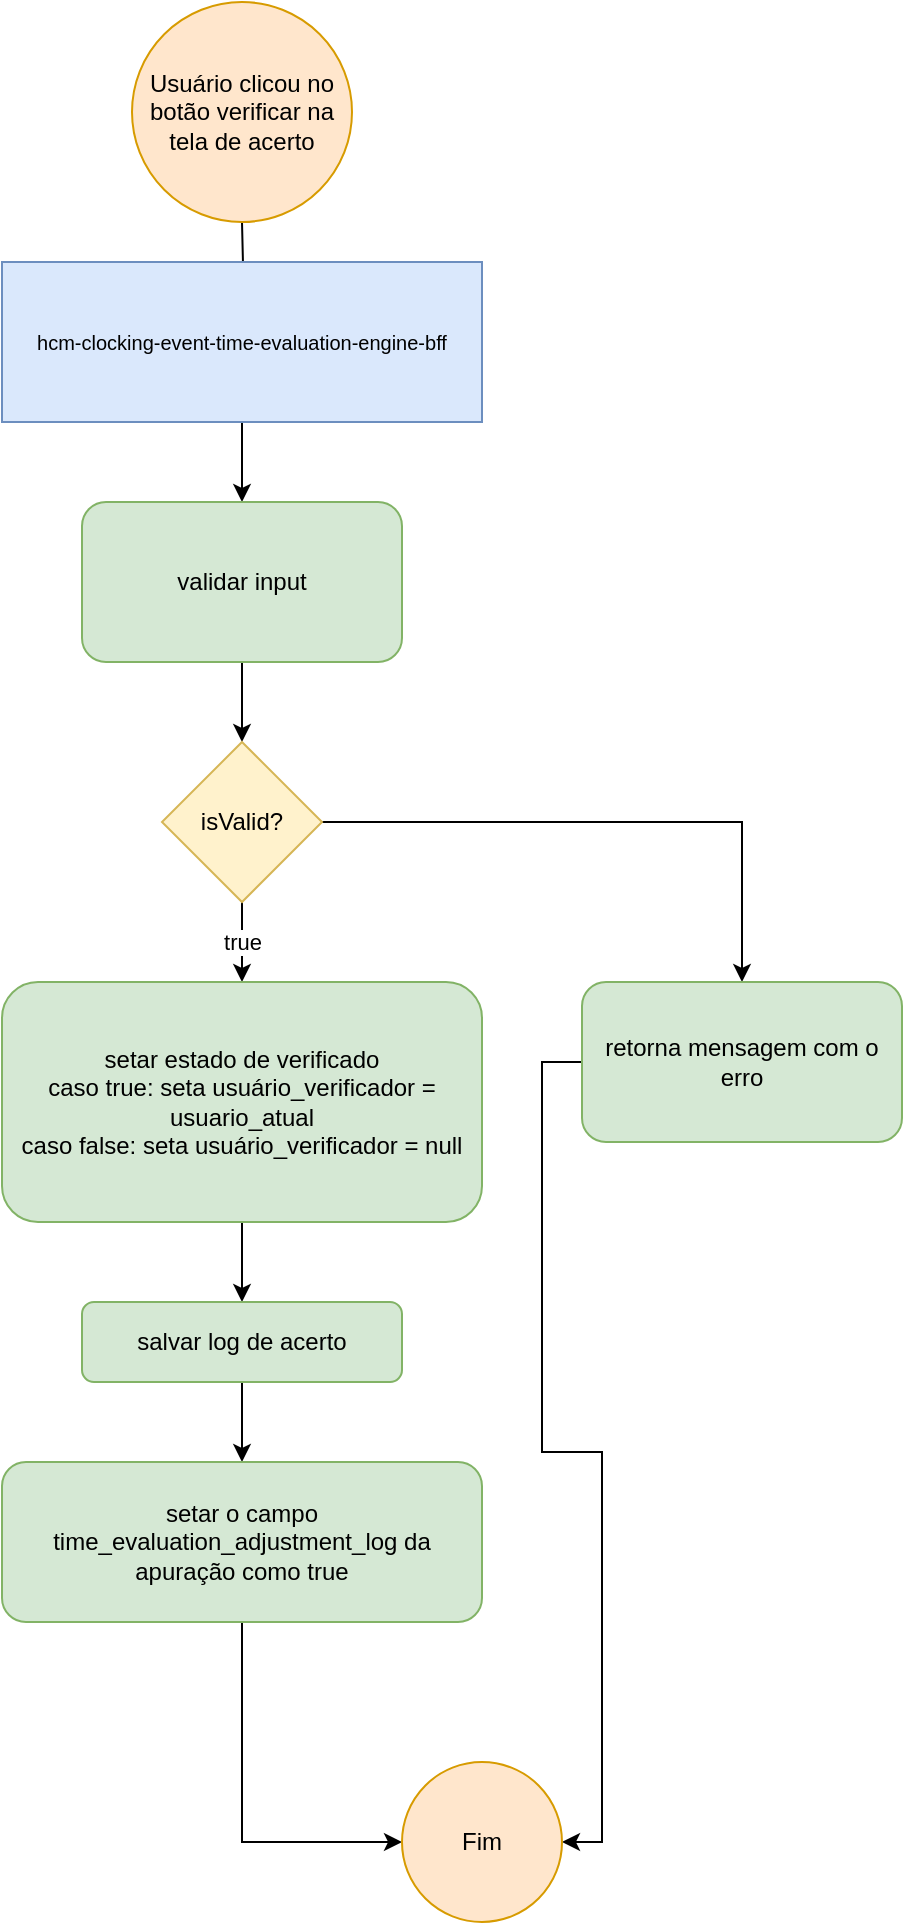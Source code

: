 <mxfile version="22.1.7" type="github">
  <diagram name="Page-1" id="pi0pTZiEYajHm_mTAxj8">
    <mxGraphModel dx="1434" dy="790" grid="1" gridSize="10" guides="1" tooltips="1" connect="1" arrows="1" fold="1" page="1" pageScale="1" pageWidth="850" pageHeight="1100" math="0" shadow="0">
      <root>
        <mxCell id="0" />
        <mxCell id="1" parent="0" />
        <mxCell id="50f0bOyOh84wwCvJf85y-10" style="edgeStyle=orthogonalEdgeStyle;rounded=0;orthogonalLoop=1;jettySize=auto;html=1;" parent="1" target="50f0bOyOh84wwCvJf85y-9" edge="1">
          <mxGeometry relative="1" as="geometry">
            <mxPoint x="160" y="140" as="sourcePoint" />
          </mxGeometry>
        </mxCell>
        <mxCell id="3tHD1LUF8SEcb3xLerfo-6" style="edgeStyle=orthogonalEdgeStyle;rounded=0;orthogonalLoop=1;jettySize=auto;html=1;entryX=0.5;entryY=0;entryDx=0;entryDy=0;" parent="1" source="50f0bOyOh84wwCvJf85y-9" target="3tHD1LUF8SEcb3xLerfo-2" edge="1">
          <mxGeometry relative="1" as="geometry" />
        </mxCell>
        <mxCell id="50f0bOyOh84wwCvJf85y-9" value="&lt;font style=&quot;font-size: 10px;&quot;&gt;hcm-clocking-event-time-evaluation-engine-bff&lt;br&gt;&lt;/font&gt;" style="rounded=0;whiteSpace=wrap;html=1;fillColor=#dae8fc;strokeColor=#6c8ebf;" parent="1" vertex="1">
          <mxGeometry x="40" y="160" width="240" height="80" as="geometry" />
        </mxCell>
        <mxCell id="3tHD1LUF8SEcb3xLerfo-1" value="Usuário clicou no botão verificar na tela de acerto" style="ellipse;whiteSpace=wrap;html=1;aspect=fixed;fillColor=#ffe6cc;strokeColor=#d79b00;" parent="1" vertex="1">
          <mxGeometry x="105" y="30" width="110" height="110" as="geometry" />
        </mxCell>
        <mxCell id="3tHD1LUF8SEcb3xLerfo-7" style="edgeStyle=orthogonalEdgeStyle;rounded=0;orthogonalLoop=1;jettySize=auto;html=1;entryX=0.5;entryY=0;entryDx=0;entryDy=0;" parent="1" source="3tHD1LUF8SEcb3xLerfo-2" target="3tHD1LUF8SEcb3xLerfo-3" edge="1">
          <mxGeometry relative="1" as="geometry" />
        </mxCell>
        <mxCell id="3tHD1LUF8SEcb3xLerfo-2" value="validar input" style="rounded=1;whiteSpace=wrap;html=1;fillColor=#d5e8d4;strokeColor=#82b366;" parent="1" vertex="1">
          <mxGeometry x="80" y="280" width="160" height="80" as="geometry" />
        </mxCell>
        <mxCell id="deAI5rva0JdoIq1QQteX-1" value="true" style="edgeStyle=orthogonalEdgeStyle;rounded=0;orthogonalLoop=1;jettySize=auto;html=1;verticalAlign=middle;entryX=0.5;entryY=0;entryDx=0;entryDy=0;" edge="1" parent="1" source="3tHD1LUF8SEcb3xLerfo-3" target="deAI5rva0JdoIq1QQteX-2">
          <mxGeometry relative="1" as="geometry">
            <mxPoint x="160" y="540" as="targetPoint" />
          </mxGeometry>
        </mxCell>
        <mxCell id="deAI5rva0JdoIq1QQteX-10" style="edgeStyle=orthogonalEdgeStyle;rounded=0;orthogonalLoop=1;jettySize=auto;html=1;entryX=0.5;entryY=0;entryDx=0;entryDy=0;" edge="1" parent="1" source="3tHD1LUF8SEcb3xLerfo-3" target="deAI5rva0JdoIq1QQteX-11">
          <mxGeometry relative="1" as="geometry">
            <mxPoint x="480" y="520" as="targetPoint" />
          </mxGeometry>
        </mxCell>
        <mxCell id="3tHD1LUF8SEcb3xLerfo-3" value="isValid?" style="rhombus;whiteSpace=wrap;html=1;fillColor=#fff2cc;strokeColor=#d6b656;" parent="1" vertex="1">
          <mxGeometry x="120" y="400" width="80" height="80" as="geometry" />
        </mxCell>
        <mxCell id="deAI5rva0JdoIq1QQteX-7" style="edgeStyle=orthogonalEdgeStyle;rounded=0;orthogonalLoop=1;jettySize=auto;html=1;entryX=0.5;entryY=0;entryDx=0;entryDy=0;" edge="1" parent="1" source="deAI5rva0JdoIq1QQteX-2" target="deAI5rva0JdoIq1QQteX-6">
          <mxGeometry relative="1" as="geometry" />
        </mxCell>
        <mxCell id="deAI5rva0JdoIq1QQteX-2" value="setar estado de verificado&lt;br&gt;caso true: seta usuário_verificador = usuario_atual&lt;br&gt;caso false: seta usuário_verificador = null" style="rounded=1;whiteSpace=wrap;html=1;fillColor=#d5e8d4;strokeColor=#82b366;" vertex="1" parent="1">
          <mxGeometry x="40" y="520" width="240" height="120" as="geometry" />
        </mxCell>
        <mxCell id="deAI5rva0JdoIq1QQteX-9" style="edgeStyle=orthogonalEdgeStyle;rounded=0;orthogonalLoop=1;jettySize=auto;html=1;entryX=0.5;entryY=0;entryDx=0;entryDy=0;" edge="1" parent="1" source="deAI5rva0JdoIq1QQteX-6" target="deAI5rva0JdoIq1QQteX-8">
          <mxGeometry relative="1" as="geometry" />
        </mxCell>
        <mxCell id="deAI5rva0JdoIq1QQteX-6" value="salvar log de acerto" style="rounded=1;whiteSpace=wrap;html=1;fillColor=#d5e8d4;strokeColor=#82b366;" vertex="1" parent="1">
          <mxGeometry x="80" y="680" width="160" height="40" as="geometry" />
        </mxCell>
        <mxCell id="deAI5rva0JdoIq1QQteX-16" style="edgeStyle=orthogonalEdgeStyle;rounded=0;orthogonalLoop=1;jettySize=auto;html=1;entryX=0;entryY=0.5;entryDx=0;entryDy=0;" edge="1" parent="1" source="deAI5rva0JdoIq1QQteX-8" target="deAI5rva0JdoIq1QQteX-15">
          <mxGeometry relative="1" as="geometry" />
        </mxCell>
        <mxCell id="deAI5rva0JdoIq1QQteX-8" value="setar o campo time_evaluation_adjustment_log da apuração como true" style="rounded=1;whiteSpace=wrap;html=1;fillColor=#d5e8d4;strokeColor=#82b366;" vertex="1" parent="1">
          <mxGeometry x="40" y="760" width="240" height="80" as="geometry" />
        </mxCell>
        <mxCell id="deAI5rva0JdoIq1QQteX-17" style="edgeStyle=orthogonalEdgeStyle;rounded=0;orthogonalLoop=1;jettySize=auto;html=1;entryX=1;entryY=0.5;entryDx=0;entryDy=0;" edge="1" parent="1" source="deAI5rva0JdoIq1QQteX-11" target="deAI5rva0JdoIq1QQteX-15">
          <mxGeometry relative="1" as="geometry" />
        </mxCell>
        <mxCell id="deAI5rva0JdoIq1QQteX-11" value="retorna mensagem com o erro" style="rounded=1;whiteSpace=wrap;html=1;fillColor=#d5e8d4;strokeColor=#82b366;" vertex="1" parent="1">
          <mxGeometry x="330" y="520" width="160" height="80" as="geometry" />
        </mxCell>
        <mxCell id="deAI5rva0JdoIq1QQteX-15" value="Fim" style="ellipse;whiteSpace=wrap;html=1;aspect=fixed;fillColor=#ffe6cc;strokeColor=#d79b00;" vertex="1" parent="1">
          <mxGeometry x="240" y="910" width="80" height="80" as="geometry" />
        </mxCell>
      </root>
    </mxGraphModel>
  </diagram>
</mxfile>
